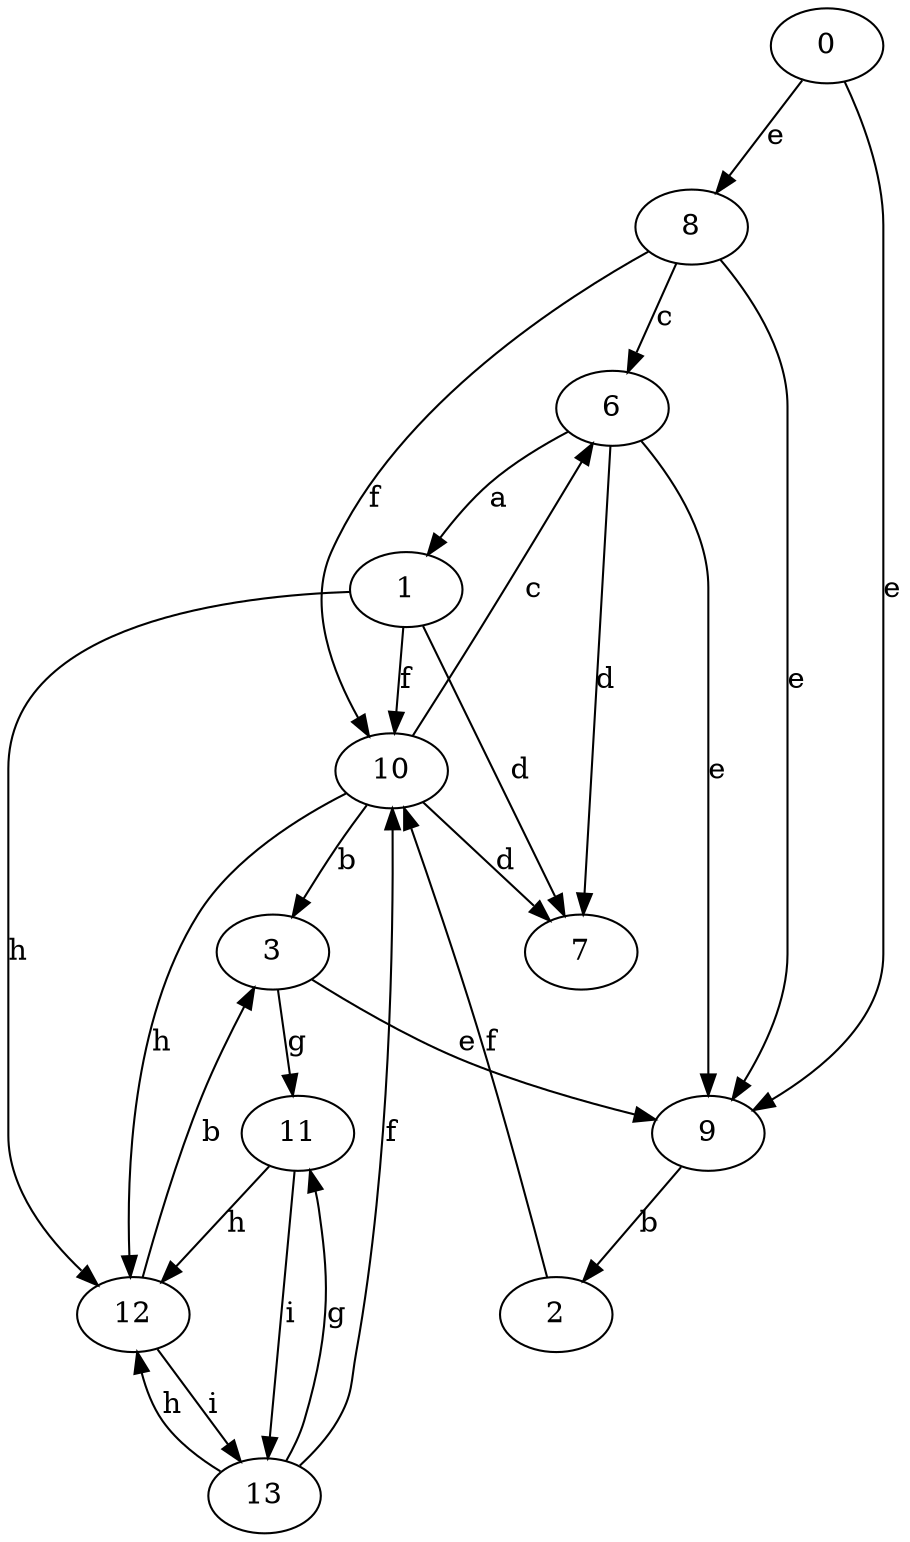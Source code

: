 strict digraph  {
0;
1;
2;
3;
6;
7;
8;
9;
10;
11;
12;
13;
0 -> 8  [label=e];
0 -> 9  [label=e];
1 -> 7  [label=d];
1 -> 10  [label=f];
1 -> 12  [label=h];
2 -> 10  [label=f];
3 -> 9  [label=e];
3 -> 11  [label=g];
6 -> 1  [label=a];
6 -> 7  [label=d];
6 -> 9  [label=e];
8 -> 6  [label=c];
8 -> 9  [label=e];
8 -> 10  [label=f];
9 -> 2  [label=b];
10 -> 3  [label=b];
10 -> 6  [label=c];
10 -> 7  [label=d];
10 -> 12  [label=h];
11 -> 12  [label=h];
11 -> 13  [label=i];
12 -> 3  [label=b];
12 -> 13  [label=i];
13 -> 10  [label=f];
13 -> 11  [label=g];
13 -> 12  [label=h];
}
